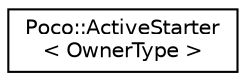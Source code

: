 digraph "Graphical Class Hierarchy"
{
 // LATEX_PDF_SIZE
  edge [fontname="Helvetica",fontsize="10",labelfontname="Helvetica",labelfontsize="10"];
  node [fontname="Helvetica",fontsize="10",shape=record];
  rankdir="LR";
  Node0 [label="Poco::ActiveStarter\l\< OwnerType \>",height=0.2,width=0.4,color="black", fillcolor="white", style="filled",URL="$classPoco_1_1ActiveStarter.html",tooltip=" "];
}
